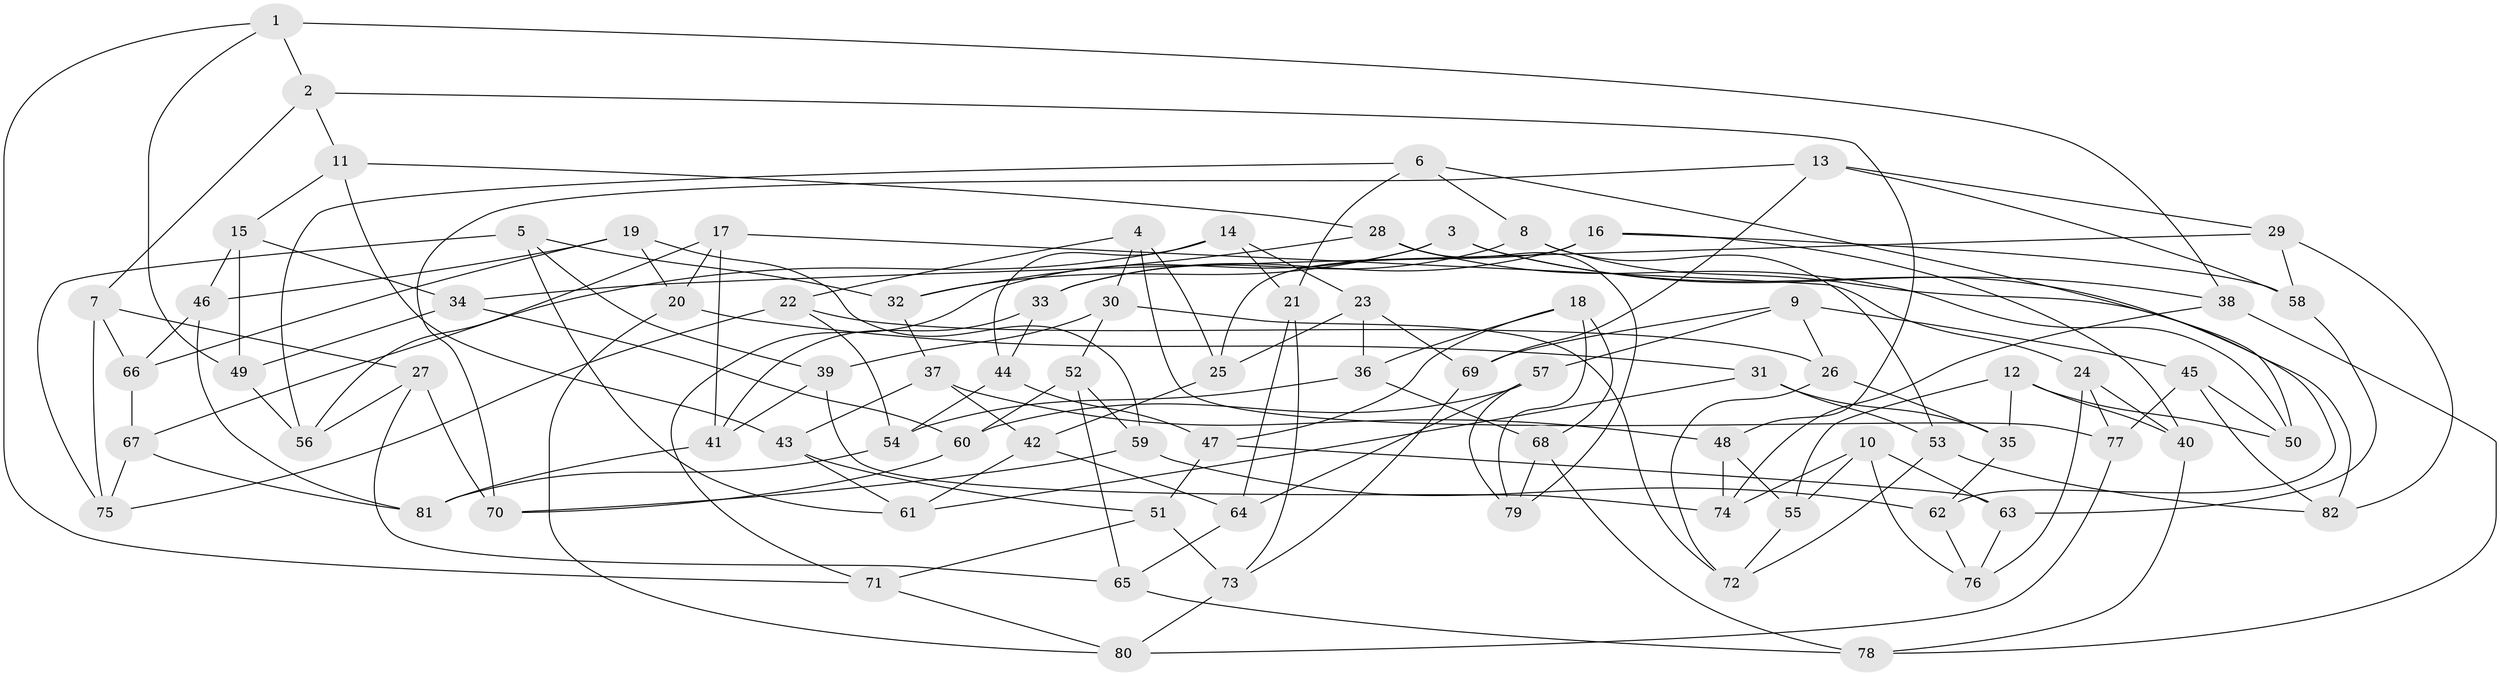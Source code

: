// coarse degree distribution, {6: 0.08333333333333333, 12: 0.08333333333333333, 4: 0.20833333333333334, 8: 0.16666666666666666, 7: 0.125, 13: 0.041666666666666664, 3: 0.08333333333333333, 5: 0.041666666666666664, 11: 0.041666666666666664, 9: 0.08333333333333333, 2: 0.041666666666666664}
// Generated by graph-tools (version 1.1) at 2025/20/03/04/25 18:20:33]
// undirected, 82 vertices, 164 edges
graph export_dot {
graph [start="1"]
  node [color=gray90,style=filled];
  1;
  2;
  3;
  4;
  5;
  6;
  7;
  8;
  9;
  10;
  11;
  12;
  13;
  14;
  15;
  16;
  17;
  18;
  19;
  20;
  21;
  22;
  23;
  24;
  25;
  26;
  27;
  28;
  29;
  30;
  31;
  32;
  33;
  34;
  35;
  36;
  37;
  38;
  39;
  40;
  41;
  42;
  43;
  44;
  45;
  46;
  47;
  48;
  49;
  50;
  51;
  52;
  53;
  54;
  55;
  56;
  57;
  58;
  59;
  60;
  61;
  62;
  63;
  64;
  65;
  66;
  67;
  68;
  69;
  70;
  71;
  72;
  73;
  74;
  75;
  76;
  77;
  78;
  79;
  80;
  81;
  82;
  1 -- 49;
  1 -- 71;
  1 -- 2;
  1 -- 38;
  2 -- 11;
  2 -- 7;
  2 -- 48;
  3 -- 32;
  3 -- 82;
  3 -- 71;
  3 -- 38;
  4 -- 30;
  4 -- 22;
  4 -- 25;
  4 -- 77;
  5 -- 32;
  5 -- 61;
  5 -- 39;
  5 -- 75;
  6 -- 21;
  6 -- 50;
  6 -- 8;
  6 -- 56;
  7 -- 75;
  7 -- 27;
  7 -- 66;
  8 -- 33;
  8 -- 53;
  8 -- 62;
  9 -- 45;
  9 -- 69;
  9 -- 26;
  9 -- 57;
  10 -- 74;
  10 -- 63;
  10 -- 76;
  10 -- 55;
  11 -- 15;
  11 -- 43;
  11 -- 28;
  12 -- 50;
  12 -- 55;
  12 -- 40;
  12 -- 35;
  13 -- 69;
  13 -- 70;
  13 -- 29;
  13 -- 58;
  14 -- 44;
  14 -- 23;
  14 -- 67;
  14 -- 21;
  15 -- 46;
  15 -- 49;
  15 -- 34;
  16 -- 25;
  16 -- 40;
  16 -- 33;
  16 -- 58;
  17 -- 41;
  17 -- 24;
  17 -- 56;
  17 -- 20;
  18 -- 47;
  18 -- 79;
  18 -- 36;
  18 -- 68;
  19 -- 66;
  19 -- 20;
  19 -- 46;
  19 -- 59;
  20 -- 31;
  20 -- 80;
  21 -- 73;
  21 -- 64;
  22 -- 75;
  22 -- 54;
  22 -- 26;
  23 -- 36;
  23 -- 69;
  23 -- 25;
  24 -- 40;
  24 -- 76;
  24 -- 77;
  25 -- 42;
  26 -- 35;
  26 -- 72;
  27 -- 65;
  27 -- 56;
  27 -- 70;
  28 -- 79;
  28 -- 32;
  28 -- 50;
  29 -- 34;
  29 -- 82;
  29 -- 58;
  30 -- 52;
  30 -- 39;
  30 -- 72;
  31 -- 53;
  31 -- 35;
  31 -- 61;
  32 -- 37;
  33 -- 44;
  33 -- 41;
  34 -- 49;
  34 -- 60;
  35 -- 62;
  36 -- 54;
  36 -- 68;
  37 -- 42;
  37 -- 43;
  37 -- 48;
  38 -- 78;
  38 -- 74;
  39 -- 74;
  39 -- 41;
  40 -- 78;
  41 -- 81;
  42 -- 64;
  42 -- 61;
  43 -- 61;
  43 -- 51;
  44 -- 54;
  44 -- 47;
  45 -- 77;
  45 -- 50;
  45 -- 82;
  46 -- 66;
  46 -- 81;
  47 -- 51;
  47 -- 63;
  48 -- 55;
  48 -- 74;
  49 -- 56;
  51 -- 73;
  51 -- 71;
  52 -- 60;
  52 -- 65;
  52 -- 59;
  53 -- 82;
  53 -- 72;
  54 -- 81;
  55 -- 72;
  57 -- 64;
  57 -- 79;
  57 -- 60;
  58 -- 63;
  59 -- 62;
  59 -- 70;
  60 -- 70;
  62 -- 76;
  63 -- 76;
  64 -- 65;
  65 -- 78;
  66 -- 67;
  67 -- 81;
  67 -- 75;
  68 -- 79;
  68 -- 78;
  69 -- 73;
  71 -- 80;
  73 -- 80;
  77 -- 80;
}
